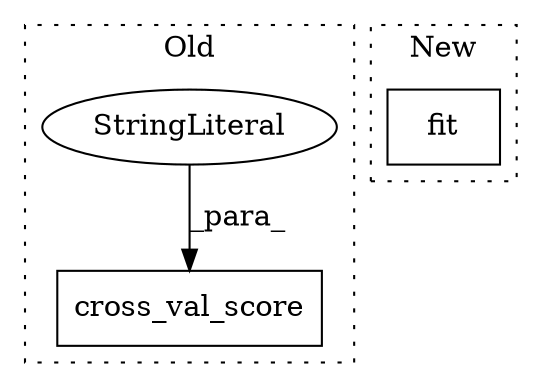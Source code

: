 digraph G {
subgraph cluster0 {
1 [label="cross_val_score" a="32" s="2290,2385" l="16,1" shape="box"];
3 [label="StringLiteral" a="45" s="2376" l="9" shape="ellipse"];
label = "Old";
style="dotted";
}
subgraph cluster1 {
2 [label="fit" a="32" s="2419,2469" l="4,1" shape="box"];
label = "New";
style="dotted";
}
3 -> 1 [label="_para_"];
}